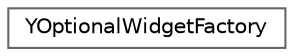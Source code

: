 digraph "Graphical Class Hierarchy"
{
 // LATEX_PDF_SIZE
  bgcolor="transparent";
  edge [fontname=Helvetica,fontsize=10,labelfontname=Helvetica,labelfontsize=10];
  node [fontname=Helvetica,fontsize=10,shape=box,height=0.2,width=0.4];
  rankdir="LR";
  Node0 [id="Node000000",label="YOptionalWidgetFactory",height=0.2,width=0.4,color="grey40", fillcolor="white", style="filled",URL="$classYOptionalWidgetFactory.html",tooltip=" "];
}
